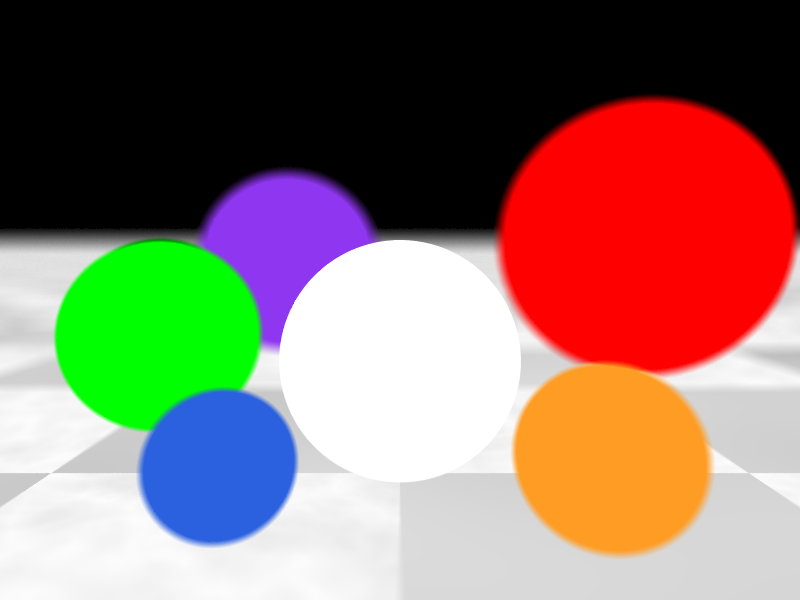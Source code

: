 camera {
    location <0, 2, -5>
    look_at <0, 1.5, 0>
    focal_point <0, 2, 0>
    blur_samples 500
    aperture 0.50
}

// Light source on the left side of the scene
light_source {
    <-6, 6, 1>
    color rgb <1, 1, 1>
    fade_distance 5 
    fade_power 2
    area_light <3, 0, 0>, <0, 3, 0>, 12, 12 
    circular
    orient
}

// Light source behind the scene
light_source {
    <5, 2, 6>
    color rgb <0.6, 0.6, 0.6>
    fade_distance 5 
    fade_power 2
    area_light <3, 0, 0>, <0, 3, 0>, 12, 12 
    circular
    orient
}

#declare tile_normal =
normal {
    gradient x, 2
    slope_map {
        [0.000 <0, 1>]
        [0.005 <0.1, 0>]
        [0.995 <0.1, 0>]
        [1.000 <0, -1>]
    }
}

// Tiled floor
plane
{
    y, 0
    pigment {
        checker
        pigment {
            granite
            color_map {
                [0 color rgb <1.0, 1.0, 1.0>]
                [1 color rgb <0.9, 0.9, 0.9>]
            }
        }
        pigment {
            bozo
            color_map {
                [0 color rgb <0.9, 0.9, 0.9>]
                [1 color rgb <0.7, 0.7, 0.7>]
            }
        }
    }
    normal {
        average normal_map {
            [1 tile_normal]
            [1 tile_normal rotate <0, 90, 0>]
        }
    }
    finish {
        specular 0.9
        roughness 0.1
        reflection 0.2
    }
    scale 3
}

#declare ball = 
sphere {
    <0, 1.0, 0>, 1.0

    finish {
        specular 0.9
        roughness 0.005
        reflection 0.25
        ambient 0.25
    }
}

// White ball at the origin
object {
    ball 
    pigment {
        color rgb <1, 1, 1>
    }
}

// Blue ball on the left side
object {
    ball 
    pigment {
        color rgb <0.17, 0.38, 0.87>
    }
    scale 0.5
    translate <-1.2, 0, -1.1>
}

// Small green ball on the left side
object {
    ball 
    pigment {
        color rgb <0, 1, 0>
    }
    translate <-2.5, 0, 1.3>
}

// Purple ball on the left side
object {
    ball 
    pigment {
        color rgb <0.56, 0.21, 0.94>
    }
    scale 1.6
    translate <-2, 0, 6>
}

// Yellow ball on the right side
object {
    ball 
    pigment {
        color rgb <1.00, 0.61, 0.14>
    }
    scale 0.6
    translate <1.35, 0, -1.2>
}

// Big red ball on the right side
object {
    ball 
    pigment {
        color rgb <1, 0, 0>
    }
    scale 2
    translate <3.5, 0, 4>
}

